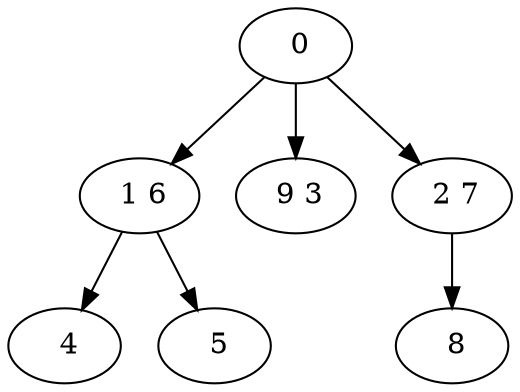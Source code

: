 digraph mytree {
" 0" -> " 1 6";
" 0" -> " 9 3";
" 0" -> " 2 7";
" 1 6" -> " 4";
" 1 6" -> " 5";
" 9 3";
" 8";
" 2 7" -> " 8";
" 4";
" 5";
}
